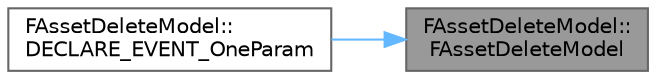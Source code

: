 digraph "FAssetDeleteModel::FAssetDeleteModel"
{
 // INTERACTIVE_SVG=YES
 // LATEX_PDF_SIZE
  bgcolor="transparent";
  edge [fontname=Helvetica,fontsize=10,labelfontname=Helvetica,labelfontsize=10];
  node [fontname=Helvetica,fontsize=10,shape=box,height=0.2,width=0.4];
  rankdir="RL";
  Node1 [id="Node000001",label="FAssetDeleteModel::\lFAssetDeleteModel",height=0.2,width=0.4,color="gray40", fillcolor="grey60", style="filled", fontcolor="black",tooltip="Constructor."];
  Node1 -> Node2 [id="edge1_Node000001_Node000002",dir="back",color="steelblue1",style="solid",tooltip=" "];
  Node2 [id="Node000002",label="FAssetDeleteModel::\lDECLARE_EVENT_OneParam",height=0.2,width=0.4,color="grey40", fillcolor="white", style="filled",URL="$d4/d92/classFAssetDeleteModel.html#ae8110e1f016236147ef7b20df2a57f09",tooltip="Fires whenever the state changes."];
}
